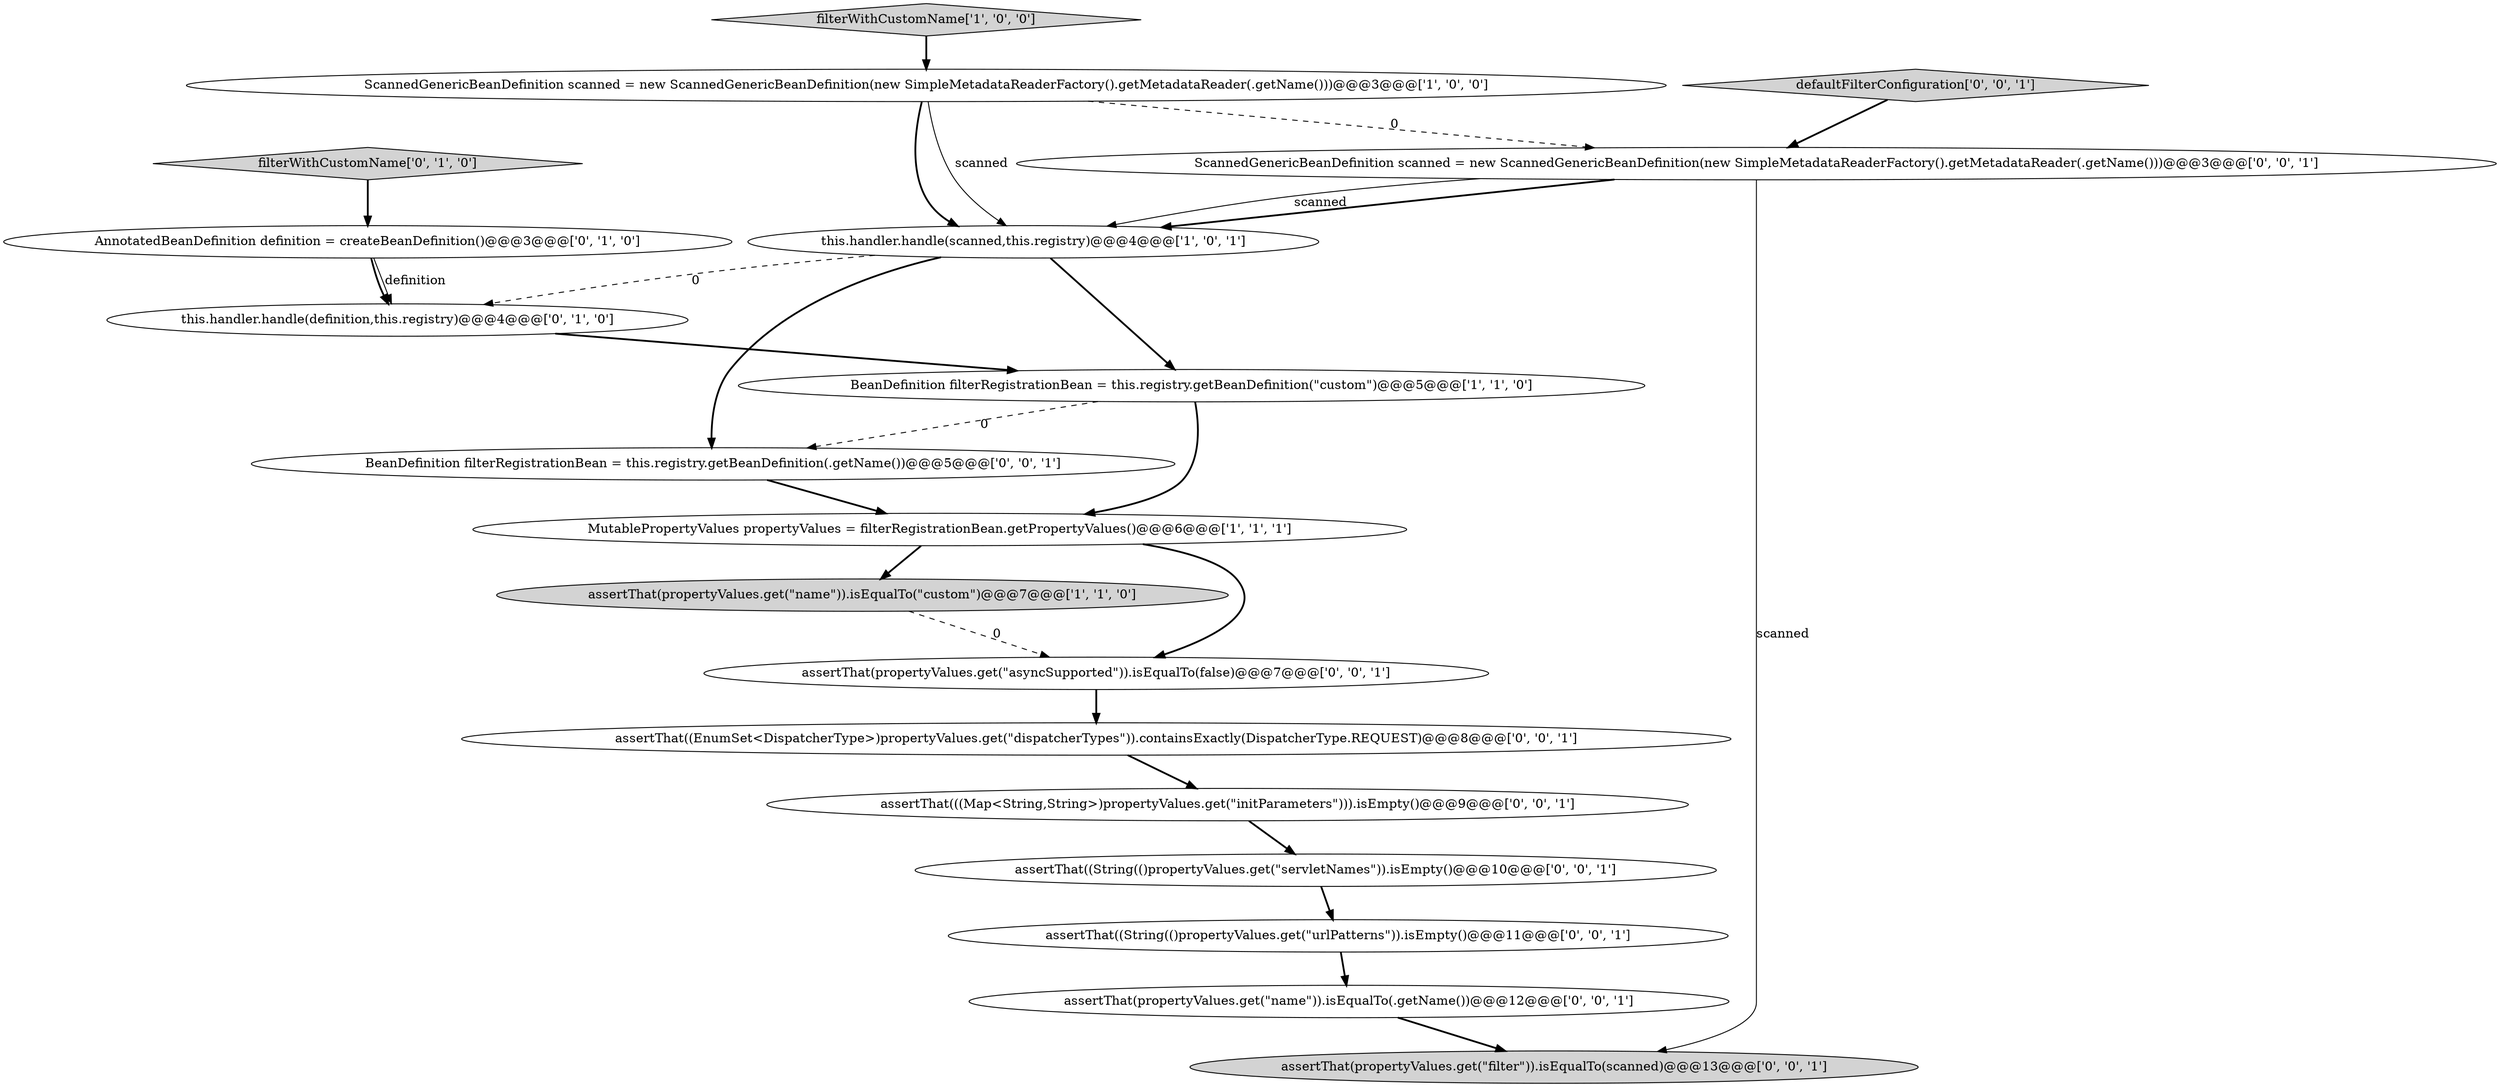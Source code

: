 digraph {
7 [style = filled, label = "AnnotatedBeanDefinition definition = createBeanDefinition()@@@3@@@['0', '1', '0']", fillcolor = white, shape = ellipse image = "AAA0AAABBB2BBB"];
0 [style = filled, label = "assertThat(propertyValues.get(\"name\")).isEqualTo(\"custom\")@@@7@@@['1', '1', '0']", fillcolor = lightgray, shape = ellipse image = "AAA0AAABBB1BBB"];
6 [style = filled, label = "this.handler.handle(definition,this.registry)@@@4@@@['0', '1', '0']", fillcolor = white, shape = ellipse image = "AAA1AAABBB2BBB"];
16 [style = filled, label = "assertThat((EnumSet<DispatcherType>)propertyValues.get(\"dispatcherTypes\")).containsExactly(DispatcherType.REQUEST)@@@8@@@['0', '0', '1']", fillcolor = white, shape = ellipse image = "AAA0AAABBB3BBB"];
17 [style = filled, label = "assertThat((String(()propertyValues.get(\"urlPatterns\")).isEmpty()@@@11@@@['0', '0', '1']", fillcolor = white, shape = ellipse image = "AAA0AAABBB3BBB"];
3 [style = filled, label = "ScannedGenericBeanDefinition scanned = new ScannedGenericBeanDefinition(new SimpleMetadataReaderFactory().getMetadataReader(.getName()))@@@3@@@['1', '0', '0']", fillcolor = white, shape = ellipse image = "AAA0AAABBB1BBB"];
10 [style = filled, label = "BeanDefinition filterRegistrationBean = this.registry.getBeanDefinition(.getName())@@@5@@@['0', '0', '1']", fillcolor = white, shape = ellipse image = "AAA0AAABBB3BBB"];
11 [style = filled, label = "assertThat(propertyValues.get(\"name\")).isEqualTo(.getName())@@@12@@@['0', '0', '1']", fillcolor = white, shape = ellipse image = "AAA0AAABBB3BBB"];
8 [style = filled, label = "filterWithCustomName['0', '1', '0']", fillcolor = lightgray, shape = diamond image = "AAA0AAABBB2BBB"];
15 [style = filled, label = "ScannedGenericBeanDefinition scanned = new ScannedGenericBeanDefinition(new SimpleMetadataReaderFactory().getMetadataReader(.getName()))@@@3@@@['0', '0', '1']", fillcolor = white, shape = ellipse image = "AAA0AAABBB3BBB"];
18 [style = filled, label = "assertThat(propertyValues.get(\"asyncSupported\")).isEqualTo(false)@@@7@@@['0', '0', '1']", fillcolor = white, shape = ellipse image = "AAA0AAABBB3BBB"];
1 [style = filled, label = "this.handler.handle(scanned,this.registry)@@@4@@@['1', '0', '1']", fillcolor = white, shape = ellipse image = "AAA0AAABBB1BBB"];
13 [style = filled, label = "assertThat(((Map<String,String>)propertyValues.get(\"initParameters\"))).isEmpty()@@@9@@@['0', '0', '1']", fillcolor = white, shape = ellipse image = "AAA0AAABBB3BBB"];
5 [style = filled, label = "filterWithCustomName['1', '0', '0']", fillcolor = lightgray, shape = diamond image = "AAA0AAABBB1BBB"];
14 [style = filled, label = "assertThat((String(()propertyValues.get(\"servletNames\")).isEmpty()@@@10@@@['0', '0', '1']", fillcolor = white, shape = ellipse image = "AAA0AAABBB3BBB"];
9 [style = filled, label = "assertThat(propertyValues.get(\"filter\")).isEqualTo(scanned)@@@13@@@['0', '0', '1']", fillcolor = lightgray, shape = ellipse image = "AAA0AAABBB3BBB"];
12 [style = filled, label = "defaultFilterConfiguration['0', '0', '1']", fillcolor = lightgray, shape = diamond image = "AAA0AAABBB3BBB"];
4 [style = filled, label = "BeanDefinition filterRegistrationBean = this.registry.getBeanDefinition(\"custom\")@@@5@@@['1', '1', '0']", fillcolor = white, shape = ellipse image = "AAA0AAABBB1BBB"];
2 [style = filled, label = "MutablePropertyValues propertyValues = filterRegistrationBean.getPropertyValues()@@@6@@@['1', '1', '1']", fillcolor = white, shape = ellipse image = "AAA0AAABBB1BBB"];
14->17 [style = bold, label=""];
15->1 [style = bold, label=""];
10->2 [style = bold, label=""];
1->10 [style = bold, label=""];
6->4 [style = bold, label=""];
12->15 [style = bold, label=""];
4->10 [style = dashed, label="0"];
7->6 [style = bold, label=""];
11->9 [style = bold, label=""];
16->13 [style = bold, label=""];
3->1 [style = bold, label=""];
4->2 [style = bold, label=""];
7->6 [style = solid, label="definition"];
2->18 [style = bold, label=""];
18->16 [style = bold, label=""];
3->15 [style = dashed, label="0"];
1->4 [style = bold, label=""];
17->11 [style = bold, label=""];
8->7 [style = bold, label=""];
2->0 [style = bold, label=""];
1->6 [style = dashed, label="0"];
5->3 [style = bold, label=""];
3->1 [style = solid, label="scanned"];
13->14 [style = bold, label=""];
0->18 [style = dashed, label="0"];
15->9 [style = solid, label="scanned"];
15->1 [style = solid, label="scanned"];
}
